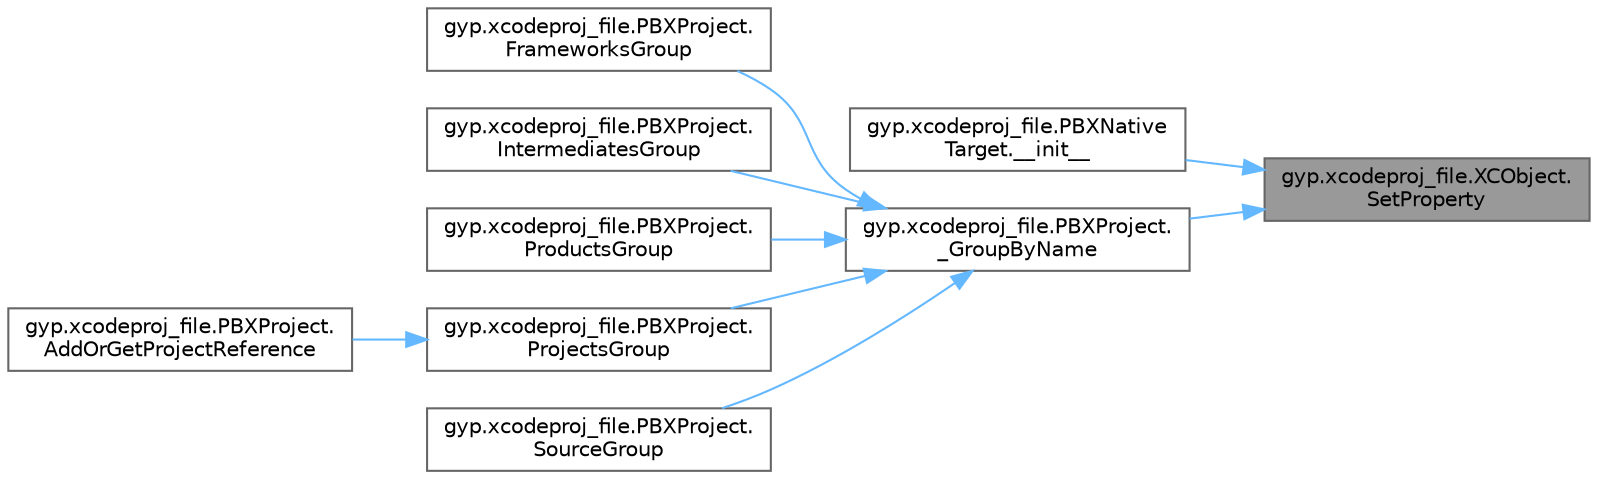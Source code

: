 digraph "gyp.xcodeproj_file.XCObject.SetProperty"
{
 // LATEX_PDF_SIZE
  bgcolor="transparent";
  edge [fontname=Helvetica,fontsize=10,labelfontname=Helvetica,labelfontsize=10];
  node [fontname=Helvetica,fontsize=10,shape=box,height=0.2,width=0.4];
  rankdir="RL";
  Node1 [id="Node000001",label="gyp.xcodeproj_file.XCObject.\lSetProperty",height=0.2,width=0.4,color="gray40", fillcolor="grey60", style="filled", fontcolor="black",tooltip=" "];
  Node1 -> Node2 [id="edge9_Node000001_Node000002",dir="back",color="steelblue1",style="solid",tooltip=" "];
  Node2 [id="Node000002",label="gyp.xcodeproj_file.PBXNative\lTarget.__init__",height=0.2,width=0.4,color="grey40", fillcolor="white", style="filled",URL="$classgyp_1_1xcodeproj__file_1_1_p_b_x_native_target.html#a0d35e631e0b03f1ec4cbce5f4aeadc83",tooltip=" "];
  Node1 -> Node3 [id="edge10_Node000001_Node000003",dir="back",color="steelblue1",style="solid",tooltip=" "];
  Node3 [id="Node000003",label="gyp.xcodeproj_file.PBXProject.\l_GroupByName",height=0.2,width=0.4,color="grey40", fillcolor="white", style="filled",URL="$classgyp_1_1xcodeproj__file_1_1_p_b_x_project.html#aee487e8e3dc0b6a6b43adc61d6d03cae",tooltip=" "];
  Node3 -> Node4 [id="edge11_Node000003_Node000004",dir="back",color="steelblue1",style="solid",tooltip=" "];
  Node4 [id="Node000004",label="gyp.xcodeproj_file.PBXProject.\lFrameworksGroup",height=0.2,width=0.4,color="grey40", fillcolor="white", style="filled",URL="$classgyp_1_1xcodeproj__file_1_1_p_b_x_project.html#a9fb049ae5fb1d20340f5d4297abc69c7",tooltip=" "];
  Node3 -> Node5 [id="edge12_Node000003_Node000005",dir="back",color="steelblue1",style="solid",tooltip=" "];
  Node5 [id="Node000005",label="gyp.xcodeproj_file.PBXProject.\lIntermediatesGroup",height=0.2,width=0.4,color="grey40", fillcolor="white", style="filled",URL="$classgyp_1_1xcodeproj__file_1_1_p_b_x_project.html#a7a1a4fadf563382e87e55ac476baad08",tooltip=" "];
  Node3 -> Node6 [id="edge13_Node000003_Node000006",dir="back",color="steelblue1",style="solid",tooltip=" "];
  Node6 [id="Node000006",label="gyp.xcodeproj_file.PBXProject.\lProductsGroup",height=0.2,width=0.4,color="grey40", fillcolor="white", style="filled",URL="$classgyp_1_1xcodeproj__file_1_1_p_b_x_project.html#a25cb4c4ef81008f6eaee78def6bf82cb",tooltip=" "];
  Node3 -> Node7 [id="edge14_Node000003_Node000007",dir="back",color="steelblue1",style="solid",tooltip=" "];
  Node7 [id="Node000007",label="gyp.xcodeproj_file.PBXProject.\lProjectsGroup",height=0.2,width=0.4,color="grey40", fillcolor="white", style="filled",URL="$classgyp_1_1xcodeproj__file_1_1_p_b_x_project.html#a292c0b56bdd2fc1a03a3a558df5a1c1f",tooltip=" "];
  Node7 -> Node8 [id="edge15_Node000007_Node000008",dir="back",color="steelblue1",style="solid",tooltip=" "];
  Node8 [id="Node000008",label="gyp.xcodeproj_file.PBXProject.\lAddOrGetProjectReference",height=0.2,width=0.4,color="grey40", fillcolor="white", style="filled",URL="$classgyp_1_1xcodeproj__file_1_1_p_b_x_project.html#a2081dda922308e61937fdd4d3b260f2f",tooltip=" "];
  Node3 -> Node9 [id="edge16_Node000003_Node000009",dir="back",color="steelblue1",style="solid",tooltip=" "];
  Node9 [id="Node000009",label="gyp.xcodeproj_file.PBXProject.\lSourceGroup",height=0.2,width=0.4,color="grey40", fillcolor="white", style="filled",URL="$classgyp_1_1xcodeproj__file_1_1_p_b_x_project.html#a3f747824f39b9ffbabfcb8bfbd6a3dd9",tooltip=" "];
}
